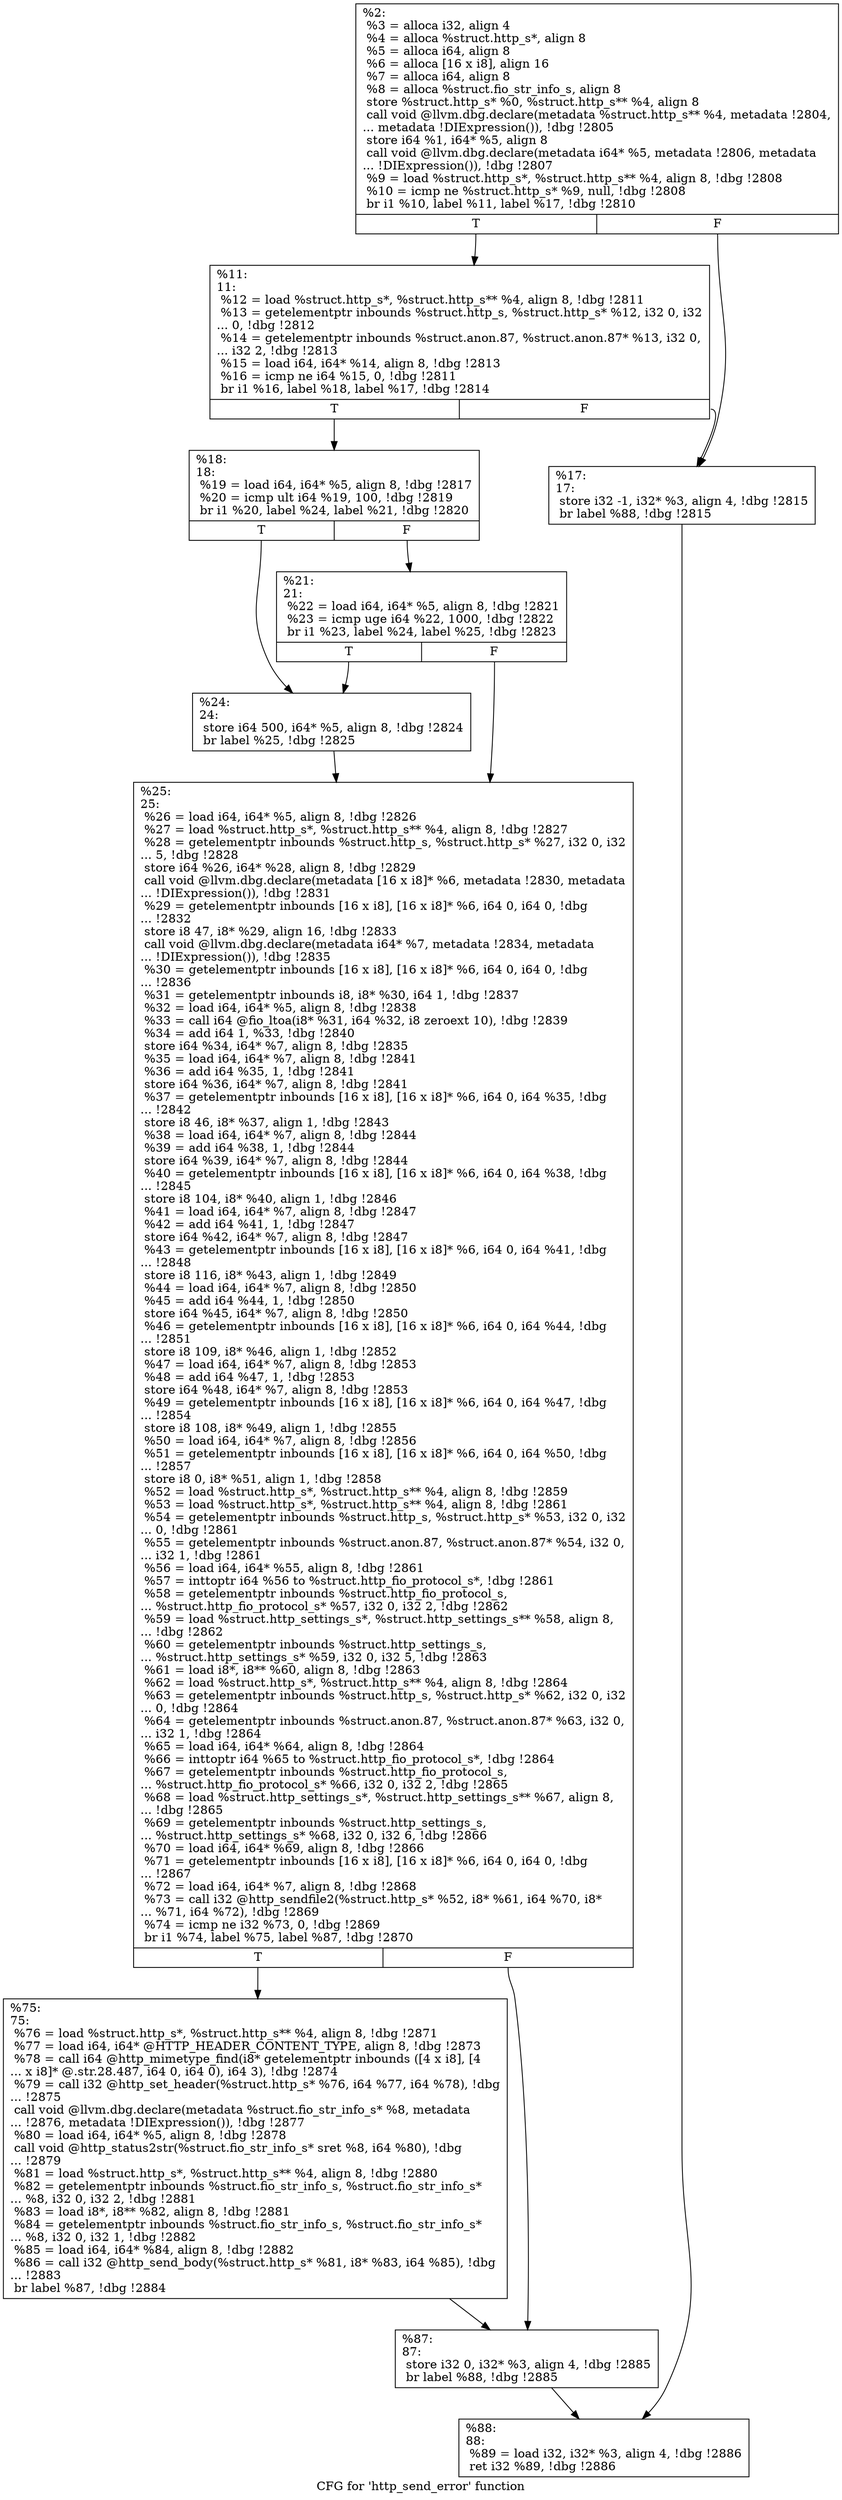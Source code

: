 digraph "CFG for 'http_send_error' function" {
	label="CFG for 'http_send_error' function";

	Node0x55685232aec0 [shape=record,label="{%2:\l  %3 = alloca i32, align 4\l  %4 = alloca %struct.http_s*, align 8\l  %5 = alloca i64, align 8\l  %6 = alloca [16 x i8], align 16\l  %7 = alloca i64, align 8\l  %8 = alloca %struct.fio_str_info_s, align 8\l  store %struct.http_s* %0, %struct.http_s** %4, align 8\l  call void @llvm.dbg.declare(metadata %struct.http_s** %4, metadata !2804,\l... metadata !DIExpression()), !dbg !2805\l  store i64 %1, i64* %5, align 8\l  call void @llvm.dbg.declare(metadata i64* %5, metadata !2806, metadata\l... !DIExpression()), !dbg !2807\l  %9 = load %struct.http_s*, %struct.http_s** %4, align 8, !dbg !2808\l  %10 = icmp ne %struct.http_s* %9, null, !dbg !2808\l  br i1 %10, label %11, label %17, !dbg !2810\l|{<s0>T|<s1>F}}"];
	Node0x55685232aec0:s0 -> Node0x55685232e7e0;
	Node0x55685232aec0:s1 -> Node0x55685232e830;
	Node0x55685232e7e0 [shape=record,label="{%11:\l11:                                               \l  %12 = load %struct.http_s*, %struct.http_s** %4, align 8, !dbg !2811\l  %13 = getelementptr inbounds %struct.http_s, %struct.http_s* %12, i32 0, i32\l... 0, !dbg !2812\l  %14 = getelementptr inbounds %struct.anon.87, %struct.anon.87* %13, i32 0,\l... i32 2, !dbg !2813\l  %15 = load i64, i64* %14, align 8, !dbg !2813\l  %16 = icmp ne i64 %15, 0, !dbg !2811\l  br i1 %16, label %18, label %17, !dbg !2814\l|{<s0>T|<s1>F}}"];
	Node0x55685232e7e0:s0 -> Node0x55685232e880;
	Node0x55685232e7e0:s1 -> Node0x55685232e830;
	Node0x55685232e830 [shape=record,label="{%17:\l17:                                               \l  store i32 -1, i32* %3, align 4, !dbg !2815\l  br label %88, !dbg !2815\l}"];
	Node0x55685232e830 -> Node0x55685232ea60;
	Node0x55685232e880 [shape=record,label="{%18:\l18:                                               \l  %19 = load i64, i64* %5, align 8, !dbg !2817\l  %20 = icmp ult i64 %19, 100, !dbg !2819\l  br i1 %20, label %24, label %21, !dbg !2820\l|{<s0>T|<s1>F}}"];
	Node0x55685232e880:s0 -> Node0x55685232e920;
	Node0x55685232e880:s1 -> Node0x55685232e8d0;
	Node0x55685232e8d0 [shape=record,label="{%21:\l21:                                               \l  %22 = load i64, i64* %5, align 8, !dbg !2821\l  %23 = icmp uge i64 %22, 1000, !dbg !2822\l  br i1 %23, label %24, label %25, !dbg !2823\l|{<s0>T|<s1>F}}"];
	Node0x55685232e8d0:s0 -> Node0x55685232e920;
	Node0x55685232e8d0:s1 -> Node0x55685232e970;
	Node0x55685232e920 [shape=record,label="{%24:\l24:                                               \l  store i64 500, i64* %5, align 8, !dbg !2824\l  br label %25, !dbg !2825\l}"];
	Node0x55685232e920 -> Node0x55685232e970;
	Node0x55685232e970 [shape=record,label="{%25:\l25:                                               \l  %26 = load i64, i64* %5, align 8, !dbg !2826\l  %27 = load %struct.http_s*, %struct.http_s** %4, align 8, !dbg !2827\l  %28 = getelementptr inbounds %struct.http_s, %struct.http_s* %27, i32 0, i32\l... 5, !dbg !2828\l  store i64 %26, i64* %28, align 8, !dbg !2829\l  call void @llvm.dbg.declare(metadata [16 x i8]* %6, metadata !2830, metadata\l... !DIExpression()), !dbg !2831\l  %29 = getelementptr inbounds [16 x i8], [16 x i8]* %6, i64 0, i64 0, !dbg\l... !2832\l  store i8 47, i8* %29, align 16, !dbg !2833\l  call void @llvm.dbg.declare(metadata i64* %7, metadata !2834, metadata\l... !DIExpression()), !dbg !2835\l  %30 = getelementptr inbounds [16 x i8], [16 x i8]* %6, i64 0, i64 0, !dbg\l... !2836\l  %31 = getelementptr inbounds i8, i8* %30, i64 1, !dbg !2837\l  %32 = load i64, i64* %5, align 8, !dbg !2838\l  %33 = call i64 @fio_ltoa(i8* %31, i64 %32, i8 zeroext 10), !dbg !2839\l  %34 = add i64 1, %33, !dbg !2840\l  store i64 %34, i64* %7, align 8, !dbg !2835\l  %35 = load i64, i64* %7, align 8, !dbg !2841\l  %36 = add i64 %35, 1, !dbg !2841\l  store i64 %36, i64* %7, align 8, !dbg !2841\l  %37 = getelementptr inbounds [16 x i8], [16 x i8]* %6, i64 0, i64 %35, !dbg\l... !2842\l  store i8 46, i8* %37, align 1, !dbg !2843\l  %38 = load i64, i64* %7, align 8, !dbg !2844\l  %39 = add i64 %38, 1, !dbg !2844\l  store i64 %39, i64* %7, align 8, !dbg !2844\l  %40 = getelementptr inbounds [16 x i8], [16 x i8]* %6, i64 0, i64 %38, !dbg\l... !2845\l  store i8 104, i8* %40, align 1, !dbg !2846\l  %41 = load i64, i64* %7, align 8, !dbg !2847\l  %42 = add i64 %41, 1, !dbg !2847\l  store i64 %42, i64* %7, align 8, !dbg !2847\l  %43 = getelementptr inbounds [16 x i8], [16 x i8]* %6, i64 0, i64 %41, !dbg\l... !2848\l  store i8 116, i8* %43, align 1, !dbg !2849\l  %44 = load i64, i64* %7, align 8, !dbg !2850\l  %45 = add i64 %44, 1, !dbg !2850\l  store i64 %45, i64* %7, align 8, !dbg !2850\l  %46 = getelementptr inbounds [16 x i8], [16 x i8]* %6, i64 0, i64 %44, !dbg\l... !2851\l  store i8 109, i8* %46, align 1, !dbg !2852\l  %47 = load i64, i64* %7, align 8, !dbg !2853\l  %48 = add i64 %47, 1, !dbg !2853\l  store i64 %48, i64* %7, align 8, !dbg !2853\l  %49 = getelementptr inbounds [16 x i8], [16 x i8]* %6, i64 0, i64 %47, !dbg\l... !2854\l  store i8 108, i8* %49, align 1, !dbg !2855\l  %50 = load i64, i64* %7, align 8, !dbg !2856\l  %51 = getelementptr inbounds [16 x i8], [16 x i8]* %6, i64 0, i64 %50, !dbg\l... !2857\l  store i8 0, i8* %51, align 1, !dbg !2858\l  %52 = load %struct.http_s*, %struct.http_s** %4, align 8, !dbg !2859\l  %53 = load %struct.http_s*, %struct.http_s** %4, align 8, !dbg !2861\l  %54 = getelementptr inbounds %struct.http_s, %struct.http_s* %53, i32 0, i32\l... 0, !dbg !2861\l  %55 = getelementptr inbounds %struct.anon.87, %struct.anon.87* %54, i32 0,\l... i32 1, !dbg !2861\l  %56 = load i64, i64* %55, align 8, !dbg !2861\l  %57 = inttoptr i64 %56 to %struct.http_fio_protocol_s*, !dbg !2861\l  %58 = getelementptr inbounds %struct.http_fio_protocol_s,\l... %struct.http_fio_protocol_s* %57, i32 0, i32 2, !dbg !2862\l  %59 = load %struct.http_settings_s*, %struct.http_settings_s** %58, align 8,\l... !dbg !2862\l  %60 = getelementptr inbounds %struct.http_settings_s,\l... %struct.http_settings_s* %59, i32 0, i32 5, !dbg !2863\l  %61 = load i8*, i8** %60, align 8, !dbg !2863\l  %62 = load %struct.http_s*, %struct.http_s** %4, align 8, !dbg !2864\l  %63 = getelementptr inbounds %struct.http_s, %struct.http_s* %62, i32 0, i32\l... 0, !dbg !2864\l  %64 = getelementptr inbounds %struct.anon.87, %struct.anon.87* %63, i32 0,\l... i32 1, !dbg !2864\l  %65 = load i64, i64* %64, align 8, !dbg !2864\l  %66 = inttoptr i64 %65 to %struct.http_fio_protocol_s*, !dbg !2864\l  %67 = getelementptr inbounds %struct.http_fio_protocol_s,\l... %struct.http_fio_protocol_s* %66, i32 0, i32 2, !dbg !2865\l  %68 = load %struct.http_settings_s*, %struct.http_settings_s** %67, align 8,\l... !dbg !2865\l  %69 = getelementptr inbounds %struct.http_settings_s,\l... %struct.http_settings_s* %68, i32 0, i32 6, !dbg !2866\l  %70 = load i64, i64* %69, align 8, !dbg !2866\l  %71 = getelementptr inbounds [16 x i8], [16 x i8]* %6, i64 0, i64 0, !dbg\l... !2867\l  %72 = load i64, i64* %7, align 8, !dbg !2868\l  %73 = call i32 @http_sendfile2(%struct.http_s* %52, i8* %61, i64 %70, i8*\l... %71, i64 %72), !dbg !2869\l  %74 = icmp ne i32 %73, 0, !dbg !2869\l  br i1 %74, label %75, label %87, !dbg !2870\l|{<s0>T|<s1>F}}"];
	Node0x55685232e970:s0 -> Node0x55685232e9c0;
	Node0x55685232e970:s1 -> Node0x55685232ea10;
	Node0x55685232e9c0 [shape=record,label="{%75:\l75:                                               \l  %76 = load %struct.http_s*, %struct.http_s** %4, align 8, !dbg !2871\l  %77 = load i64, i64* @HTTP_HEADER_CONTENT_TYPE, align 8, !dbg !2873\l  %78 = call i64 @http_mimetype_find(i8* getelementptr inbounds ([4 x i8], [4\l... x i8]* @.str.28.487, i64 0, i64 0), i64 3), !dbg !2874\l  %79 = call i32 @http_set_header(%struct.http_s* %76, i64 %77, i64 %78), !dbg\l... !2875\l  call void @llvm.dbg.declare(metadata %struct.fio_str_info_s* %8, metadata\l... !2876, metadata !DIExpression()), !dbg !2877\l  %80 = load i64, i64* %5, align 8, !dbg !2878\l  call void @http_status2str(%struct.fio_str_info_s* sret %8, i64 %80), !dbg\l... !2879\l  %81 = load %struct.http_s*, %struct.http_s** %4, align 8, !dbg !2880\l  %82 = getelementptr inbounds %struct.fio_str_info_s, %struct.fio_str_info_s*\l... %8, i32 0, i32 2, !dbg !2881\l  %83 = load i8*, i8** %82, align 8, !dbg !2881\l  %84 = getelementptr inbounds %struct.fio_str_info_s, %struct.fio_str_info_s*\l... %8, i32 0, i32 1, !dbg !2882\l  %85 = load i64, i64* %84, align 8, !dbg !2882\l  %86 = call i32 @http_send_body(%struct.http_s* %81, i8* %83, i64 %85), !dbg\l... !2883\l  br label %87, !dbg !2884\l}"];
	Node0x55685232e9c0 -> Node0x55685232ea10;
	Node0x55685232ea10 [shape=record,label="{%87:\l87:                                               \l  store i32 0, i32* %3, align 4, !dbg !2885\l  br label %88, !dbg !2885\l}"];
	Node0x55685232ea10 -> Node0x55685232ea60;
	Node0x55685232ea60 [shape=record,label="{%88:\l88:                                               \l  %89 = load i32, i32* %3, align 4, !dbg !2886\l  ret i32 %89, !dbg !2886\l}"];
}
